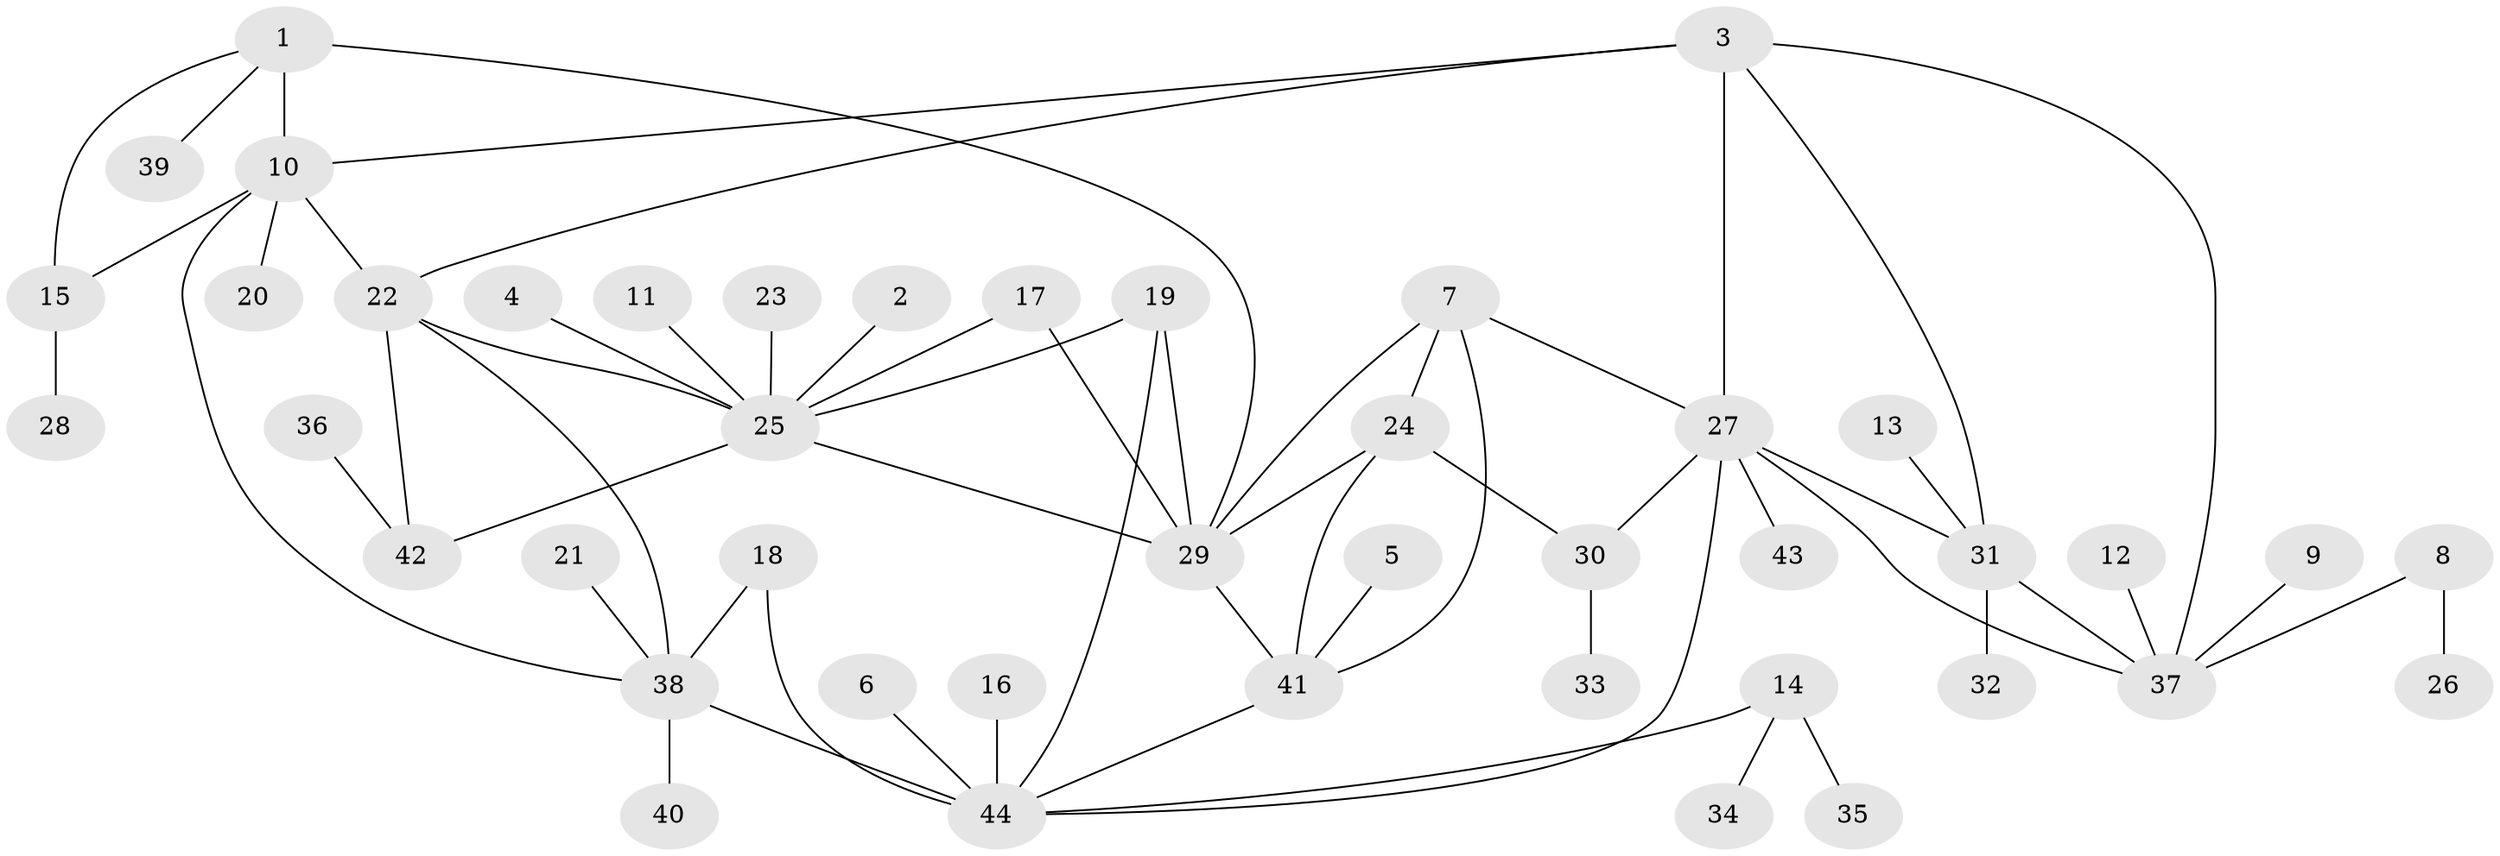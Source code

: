 // original degree distribution, {9: 0.022988505747126436, 7: 0.04597701149425287, 5: 0.08045977011494253, 8: 0.022988505747126436, 6: 0.011494252873563218, 12: 0.011494252873563218, 4: 0.034482758620689655, 3: 0.05747126436781609, 11: 0.011494252873563218, 1: 0.6091954022988506, 2: 0.09195402298850575}
// Generated by graph-tools (version 1.1) at 2025/02/03/09/25 03:02:38]
// undirected, 44 vertices, 62 edges
graph export_dot {
graph [start="1"]
  node [color=gray90,style=filled];
  1;
  2;
  3;
  4;
  5;
  6;
  7;
  8;
  9;
  10;
  11;
  12;
  13;
  14;
  15;
  16;
  17;
  18;
  19;
  20;
  21;
  22;
  23;
  24;
  25;
  26;
  27;
  28;
  29;
  30;
  31;
  32;
  33;
  34;
  35;
  36;
  37;
  38;
  39;
  40;
  41;
  42;
  43;
  44;
  1 -- 10 [weight=2.0];
  1 -- 15 [weight=1.0];
  1 -- 29 [weight=1.0];
  1 -- 39 [weight=1.0];
  2 -- 25 [weight=1.0];
  3 -- 10 [weight=1.0];
  3 -- 22 [weight=1.0];
  3 -- 27 [weight=1.0];
  3 -- 31 [weight=1.0];
  3 -- 37 [weight=1.0];
  4 -- 25 [weight=1.0];
  5 -- 41 [weight=1.0];
  6 -- 44 [weight=1.0];
  7 -- 24 [weight=1.0];
  7 -- 27 [weight=1.0];
  7 -- 29 [weight=1.0];
  7 -- 41 [weight=1.0];
  8 -- 26 [weight=1.0];
  8 -- 37 [weight=1.0];
  9 -- 37 [weight=1.0];
  10 -- 15 [weight=2.0];
  10 -- 20 [weight=1.0];
  10 -- 22 [weight=1.0];
  10 -- 38 [weight=1.0];
  11 -- 25 [weight=1.0];
  12 -- 37 [weight=1.0];
  13 -- 31 [weight=1.0];
  14 -- 34 [weight=1.0];
  14 -- 35 [weight=1.0];
  14 -- 44 [weight=1.0];
  15 -- 28 [weight=1.0];
  16 -- 44 [weight=1.0];
  17 -- 25 [weight=1.0];
  17 -- 29 [weight=1.0];
  18 -- 38 [weight=2.0];
  18 -- 44 [weight=2.0];
  19 -- 25 [weight=1.0];
  19 -- 29 [weight=1.0];
  19 -- 44 [weight=1.0];
  21 -- 38 [weight=1.0];
  22 -- 25 [weight=1.0];
  22 -- 38 [weight=1.0];
  22 -- 42 [weight=2.0];
  23 -- 25 [weight=1.0];
  24 -- 29 [weight=1.0];
  24 -- 30 [weight=1.0];
  24 -- 41 [weight=1.0];
  25 -- 29 [weight=1.0];
  25 -- 42 [weight=2.0];
  27 -- 30 [weight=1.0];
  27 -- 31 [weight=1.0];
  27 -- 37 [weight=1.0];
  27 -- 43 [weight=1.0];
  27 -- 44 [weight=1.0];
  29 -- 41 [weight=1.0];
  30 -- 33 [weight=1.0];
  31 -- 32 [weight=1.0];
  31 -- 37 [weight=1.0];
  36 -- 42 [weight=1.0];
  38 -- 40 [weight=1.0];
  38 -- 44 [weight=1.0];
  41 -- 44 [weight=1.0];
}
